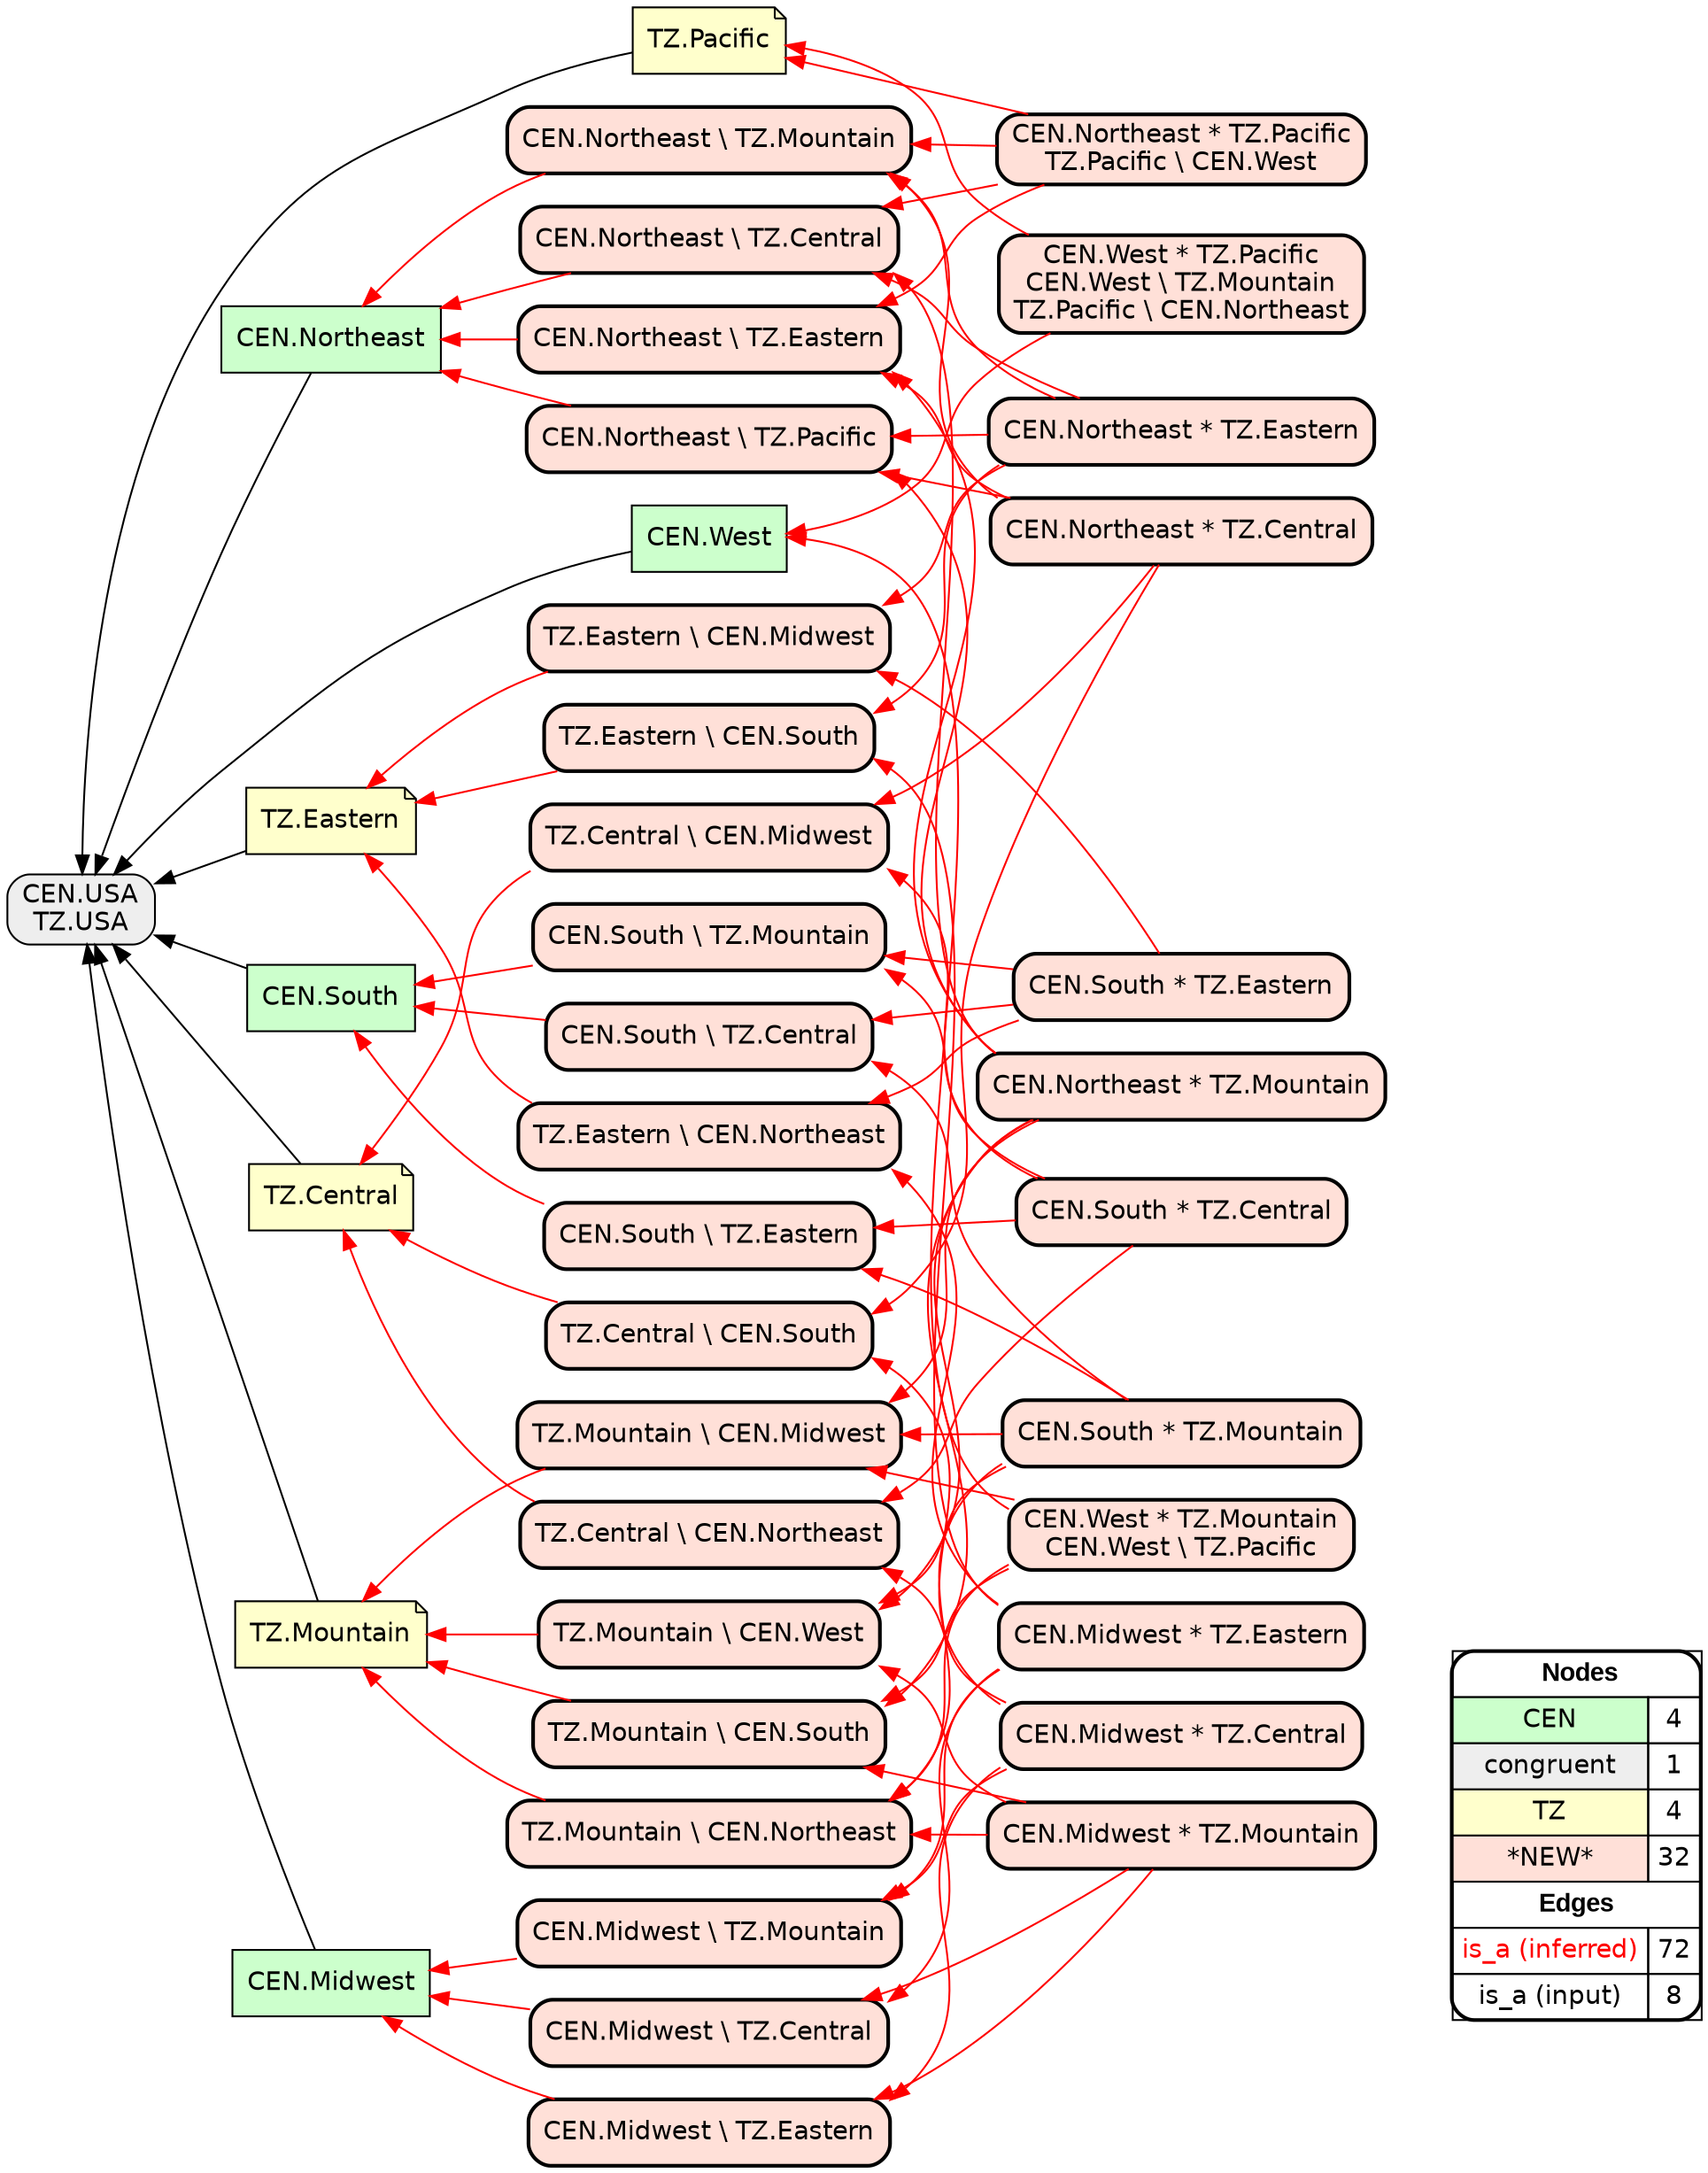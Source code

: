 digraph{
rankdir=RL
node[shape=box style=filled fillcolor="#CCFFCC" fontname="helvetica"] 
"CEN.Midwest"
"CEN.West"
"CEN.Northeast"
"CEN.South"
node[shape=box style="filled,rounded" fillcolor="#EEEEEE" fontname="helvetica"] 
"CEN.USA\nTZ.USA"
node[shape=note style=filled fillcolor="#FFFFCC" fontname="helvetica"] 
"TZ.Eastern"
"TZ.Pacific"
"TZ.Mountain"
"TZ.Central"
node[shape=box style="filled,rounded,bold" fillcolor="#FFE0D8" fontname="helvetica"] 
"TZ.Mountain \\ CEN.Northeast"
"CEN.Northeast \\ TZ.Mountain"
"CEN.South * TZ.Eastern"
"CEN.South \\ TZ.Eastern"
"CEN.South * TZ.Central"
"CEN.Midwest \\ TZ.Eastern"
"TZ.Central \\ CEN.South"
"CEN.South * TZ.Mountain"
"CEN.Midwest \\ TZ.Mountain"
"CEN.Northeast * TZ.Pacific\nTZ.Pacific \\ CEN.West"
"CEN.Northeast \\ TZ.Central"
"CEN.West * TZ.Pacific\nCEN.West \\ TZ.Mountain\nTZ.Pacific \\ CEN.Northeast"
"TZ.Eastern \\ CEN.Midwest"
"CEN.Northeast * TZ.Eastern"
"CEN.Midwest * TZ.Eastern"
"CEN.Northeast * TZ.Central"
"CEN.Midwest * TZ.Central"
"CEN.Northeast \\ TZ.Pacific"
"TZ.Central \\ CEN.Midwest"
"CEN.Midwest * TZ.Mountain"
"TZ.Mountain \\ CEN.West"
"CEN.Midwest \\ TZ.Central"
"TZ.Mountain \\ CEN.Midwest"
"CEN.Northeast \\ TZ.Eastern"
"CEN.South \\ TZ.Mountain"
"CEN.West * TZ.Mountain\nCEN.West \\ TZ.Pacific"
"TZ.Central \\ CEN.Northeast"
"TZ.Eastern \\ CEN.Northeast"
"TZ.Mountain \\ CEN.South"
"CEN.Northeast * TZ.Mountain"
"CEN.South \\ TZ.Central"
"TZ.Eastern \\ CEN.South"
edge[arrowhead=normal style=dotted color="#000000" constraint=true penwidth=1]
edge[arrowhead=normal style=solid color="#FF0000" constraint=true penwidth=1]
"CEN.Midwest * TZ.Mountain" -> "TZ.Mountain \\ CEN.West"
"CEN.West * TZ.Pacific\nCEN.West \\ TZ.Mountain\nTZ.Pacific \\ CEN.Northeast" -> "CEN.West"
"CEN.South * TZ.Central" -> "CEN.South \\ TZ.Mountain"
"CEN.Northeast * TZ.Pacific\nTZ.Pacific \\ CEN.West" -> "CEN.Northeast \\ TZ.Eastern"
"CEN.Northeast \\ TZ.Pacific" -> "CEN.Northeast"
"CEN.Midwest \\ TZ.Central" -> "CEN.Midwest"
"CEN.Midwest * TZ.Eastern" -> "CEN.Midwest \\ TZ.Central"
"CEN.Northeast * TZ.Central" -> "CEN.Northeast \\ TZ.Eastern"
"CEN.Midwest * TZ.Central" -> "CEN.Midwest \\ TZ.Eastern"
"CEN.Northeast * TZ.Eastern" -> "CEN.Northeast \\ TZ.Central"
"CEN.Midwest * TZ.Mountain" -> "TZ.Mountain \\ CEN.South"
"CEN.Northeast * TZ.Pacific\nTZ.Pacific \\ CEN.West" -> "CEN.Northeast \\ TZ.Mountain"
"CEN.West * TZ.Mountain\nCEN.West \\ TZ.Pacific" -> "TZ.Mountain \\ CEN.South"
"CEN.Midwest * TZ.Mountain" -> "CEN.Midwest \\ TZ.Central"
"CEN.Northeast * TZ.Central" -> "CEN.Northeast \\ TZ.Mountain"
"TZ.Mountain \\ CEN.West" -> "TZ.Mountain"
"CEN.Northeast * TZ.Mountain" -> "CEN.Northeast \\ TZ.Eastern"
"TZ.Mountain \\ CEN.South" -> "TZ.Mountain"
"CEN.Northeast * TZ.Pacific\nTZ.Pacific \\ CEN.West" -> "CEN.Northeast \\ TZ.Central"
"CEN.Northeast * TZ.Central" -> "TZ.Central \\ CEN.South"
"CEN.South \\ TZ.Central" -> "CEN.South"
"TZ.Mountain \\ CEN.Northeast" -> "TZ.Mountain"
"CEN.West * TZ.Mountain\nCEN.West \\ TZ.Pacific" -> "TZ.Mountain \\ CEN.Northeast"
"CEN.South * TZ.Eastern" -> "CEN.South \\ TZ.Mountain"
"CEN.Northeast * TZ.Mountain" -> "CEN.Northeast \\ TZ.Central"
"CEN.Northeast * TZ.Mountain" -> "TZ.Mountain \\ CEN.South"
"CEN.Northeast \\ TZ.Mountain" -> "CEN.Northeast"
"CEN.Northeast \\ TZ.Central" -> "CEN.Northeast"
"CEN.South * TZ.Central" -> "TZ.Central \\ CEN.Northeast"
"CEN.Midwest * TZ.Central" -> "TZ.Central \\ CEN.South"
"CEN.Midwest * TZ.Eastern" -> "CEN.Midwest \\ TZ.Mountain"
"TZ.Eastern \\ CEN.Midwest" -> "TZ.Eastern"
"CEN.Northeast * TZ.Eastern" -> "CEN.Northeast \\ TZ.Mountain"
"CEN.Midwest * TZ.Eastern" -> "TZ.Eastern \\ CEN.South"
"CEN.Midwest \\ TZ.Mountain" -> "CEN.Midwest"
"CEN.Midwest * TZ.Central" -> "CEN.Midwest \\ TZ.Mountain"
"CEN.South * TZ.Mountain" -> "CEN.South \\ TZ.Eastern"
"CEN.Midwest * TZ.Mountain" -> "TZ.Mountain \\ CEN.Northeast"
"CEN.South * TZ.Mountain" -> "TZ.Mountain \\ CEN.Northeast"
"CEN.Northeast * TZ.Central" -> "CEN.Northeast \\ TZ.Pacific"
"CEN.Northeast \\ TZ.Eastern" -> "CEN.Northeast"
"CEN.South * TZ.Eastern" -> "TZ.Eastern \\ CEN.Midwest"
"CEN.West * TZ.Mountain\nCEN.West \\ TZ.Pacific" -> "TZ.Mountain \\ CEN.Midwest"
"TZ.Central \\ CEN.Northeast" -> "TZ.Central"
"CEN.Midwest * TZ.Central" -> "TZ.Central \\ CEN.Northeast"
"CEN.Northeast * TZ.Mountain" -> "TZ.Mountain \\ CEN.Midwest"
"TZ.Eastern \\ CEN.Northeast" -> "TZ.Eastern"
"CEN.Northeast * TZ.Pacific\nTZ.Pacific \\ CEN.West" -> "TZ.Pacific"
"CEN.West * TZ.Mountain\nCEN.West \\ TZ.Pacific" -> "CEN.West"
"CEN.Midwest \\ TZ.Eastern" -> "CEN.Midwest"
"CEN.South \\ TZ.Eastern" -> "CEN.South"
"CEN.South * TZ.Central" -> "TZ.Central \\ CEN.Midwest"
"TZ.Central \\ CEN.South" -> "TZ.Central"
"CEN.South * TZ.Eastern" -> "TZ.Eastern \\ CEN.Northeast"
"CEN.South \\ TZ.Mountain" -> "CEN.South"
"TZ.Central \\ CEN.Midwest" -> "TZ.Central"
"CEN.Northeast * TZ.Eastern" -> "TZ.Eastern \\ CEN.Midwest"
"CEN.West * TZ.Pacific\nCEN.West \\ TZ.Mountain\nTZ.Pacific \\ CEN.Northeast" -> "TZ.Pacific"
"CEN.Northeast * TZ.Mountain" -> "TZ.Mountain \\ CEN.West"
"CEN.Northeast * TZ.Eastern" -> "CEN.Northeast \\ TZ.Pacific"
"CEN.South * TZ.Eastern" -> "CEN.South \\ TZ.Central"
"CEN.South * TZ.Mountain" -> "TZ.Mountain \\ CEN.Midwest"
"CEN.South * TZ.Mountain" -> "TZ.Mountain \\ CEN.West"
"TZ.Eastern \\ CEN.South" -> "TZ.Eastern"
"CEN.Northeast * TZ.Eastern" -> "TZ.Eastern \\ CEN.South"
"CEN.South * TZ.Central" -> "CEN.South \\ TZ.Eastern"
"CEN.South * TZ.Mountain" -> "CEN.South \\ TZ.Central"
"CEN.Northeast * TZ.Mountain" -> "CEN.Northeast \\ TZ.Pacific"
"TZ.Mountain \\ CEN.Midwest" -> "TZ.Mountain"
"CEN.Midwest * TZ.Eastern" -> "TZ.Eastern \\ CEN.Northeast"
"CEN.Northeast * TZ.Central" -> "TZ.Central \\ CEN.Midwest"
"CEN.Midwest * TZ.Mountain" -> "CEN.Midwest \\ TZ.Eastern"
edge[arrowhead=normal style=solid color="#000000" constraint=true penwidth=1]
"CEN.South" -> "CEN.USA\nTZ.USA"
"TZ.Mountain" -> "CEN.USA\nTZ.USA"
"CEN.Midwest" -> "CEN.USA\nTZ.USA"
"CEN.Northeast" -> "CEN.USA\nTZ.USA"
"CEN.West" -> "CEN.USA\nTZ.USA"
"TZ.Central" -> "CEN.USA\nTZ.USA"
"TZ.Pacific" -> "CEN.USA\nTZ.USA"
"TZ.Eastern" -> "CEN.USA\nTZ.USA"
node[shape=box] 
{rank=source Legend [fillcolor= white margin=0 label=< 
 <TABLE BORDER="0" CELLBORDER="1" CELLSPACING="0" CELLPADDING="4"> 
<TR> <TD COLSPAN="2"><font face="Arial Black"> Nodes</font></TD> </TR> 
<TR> 
 <TD bgcolor="#CCFFCC" fontname="helvetica">CEN</TD> 
 <TD>4</TD> 
 </TR> 
<TR> 
 <TD bgcolor="#EEEEEE" fontname="helvetica">congruent</TD> 
 <TD>1</TD> 
 </TR> 
<TR> 
 <TD bgcolor="#FFFFCC" fontname="helvetica">TZ</TD> 
 <TD>4</TD> 
 </TR> 
<TR> 
 <TD bgcolor="#FFE0D8" fontname="helvetica">*NEW*</TD> 
 <TD>32</TD> 
 </TR> 
<TR> <TD COLSPAN="2"><font face = "Arial Black"> Edges </font></TD> </TR> 
<TR> 
 <TD><font color ="#FF0000">is_a (inferred)</font></TD><TD>72</TD>
</TR>
<TR> 
 <TD><font color ="#000000">is_a (input)</font></TD><TD>8</TD>
</TR>
</TABLE> 
 >] } 
}